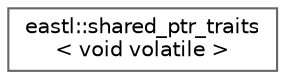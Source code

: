 digraph "类继承关系图"
{
 // LATEX_PDF_SIZE
  bgcolor="transparent";
  edge [fontname=Helvetica,fontsize=10,labelfontname=Helvetica,labelfontsize=10];
  node [fontname=Helvetica,fontsize=10,shape=box,height=0.2,width=0.4];
  rankdir="LR";
  Node0 [id="Node000000",label="eastl::shared_ptr_traits\l\< void volatile \>",height=0.2,width=0.4,color="grey40", fillcolor="white", style="filled",URL="$structeastl_1_1shared__ptr__traits_3_01void_01volatile_01_4.html",tooltip=" "];
}
